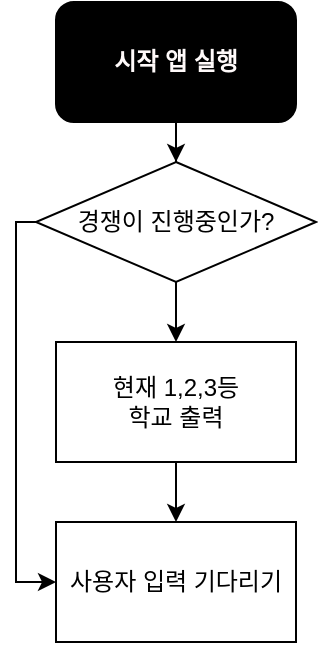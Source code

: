 <mxfile version="20.5.3" type="github">
  <diagram id="lx-rnQh10B7YDGxcXxoP" name="페이지-1">
    <mxGraphModel dx="813" dy="508" grid="1" gridSize="10" guides="1" tooltips="1" connect="1" arrows="1" fold="1" page="1" pageScale="1" pageWidth="827" pageHeight="1169" math="0" shadow="0">
      <root>
        <mxCell id="0" />
        <mxCell id="1" parent="0" />
        <mxCell id="tMGGYB5LBeARhkWClXSp-4" style="edgeStyle=orthogonalEdgeStyle;rounded=0;orthogonalLoop=1;jettySize=auto;html=1;entryX=0.5;entryY=0;entryDx=0;entryDy=0;fontColor=#000000;" edge="1" parent="1" source="tMGGYB5LBeARhkWClXSp-1" target="tMGGYB5LBeARhkWClXSp-2">
          <mxGeometry relative="1" as="geometry" />
        </mxCell>
        <mxCell id="tMGGYB5LBeARhkWClXSp-1" value="&lt;b&gt;&lt;font style=&quot;&quot; color=&quot;#fffafa&quot;&gt;시작 앱 실행&lt;/font&gt;&lt;/b&gt;" style="rounded=1;whiteSpace=wrap;html=1;fillColor=#000000;" vertex="1" parent="1">
          <mxGeometry x="80" y="70" width="120" height="60" as="geometry" />
        </mxCell>
        <mxCell id="tMGGYB5LBeARhkWClXSp-7" style="edgeStyle=orthogonalEdgeStyle;rounded=0;orthogonalLoop=1;jettySize=auto;html=1;entryX=0.5;entryY=0;entryDx=0;entryDy=0;fontColor=#000000;" edge="1" parent="1" source="tMGGYB5LBeARhkWClXSp-2" target="tMGGYB5LBeARhkWClXSp-5">
          <mxGeometry relative="1" as="geometry" />
        </mxCell>
        <mxCell id="tMGGYB5LBeARhkWClXSp-13" style="edgeStyle=orthogonalEdgeStyle;rounded=0;orthogonalLoop=1;jettySize=auto;html=1;entryX=0;entryY=0.5;entryDx=0;entryDy=0;fontColor=#000000;" edge="1" parent="1" source="tMGGYB5LBeARhkWClXSp-2" target="tMGGYB5LBeARhkWClXSp-8">
          <mxGeometry relative="1" as="geometry">
            <Array as="points">
              <mxPoint x="60" y="180" />
              <mxPoint x="60" y="360" />
            </Array>
          </mxGeometry>
        </mxCell>
        <mxCell id="tMGGYB5LBeARhkWClXSp-2" value="&lt;font color=&quot;#000000&quot;&gt;경쟁이 진행중인가?&lt;/font&gt;" style="rhombus;whiteSpace=wrap;html=1;labelBackgroundColor=none;fontColor=#FFFAFA;fillColor=#FFFFFF;" vertex="1" parent="1">
          <mxGeometry x="70" y="150" width="140" height="60" as="geometry" />
        </mxCell>
        <mxCell id="tMGGYB5LBeARhkWClXSp-9" value="" style="edgeStyle=orthogonalEdgeStyle;rounded=0;orthogonalLoop=1;jettySize=auto;html=1;fontColor=#000000;entryX=0.5;entryY=0;entryDx=0;entryDy=0;" edge="1" parent="1" source="tMGGYB5LBeARhkWClXSp-5" target="tMGGYB5LBeARhkWClXSp-8">
          <mxGeometry relative="1" as="geometry">
            <mxPoint x="140" y="320" as="targetPoint" />
          </mxGeometry>
        </mxCell>
        <mxCell id="tMGGYB5LBeARhkWClXSp-5" value="현재 1,2,3등&lt;br&gt;학교 출력" style="rounded=0;whiteSpace=wrap;html=1;labelBackgroundColor=none;fontColor=#000000;fillColor=#FFFFFF;" vertex="1" parent="1">
          <mxGeometry x="80" y="240" width="120" height="60" as="geometry" />
        </mxCell>
        <mxCell id="tMGGYB5LBeARhkWClXSp-8" value="사용자 입력 기다리기" style="rounded=0;whiteSpace=wrap;html=1;labelBackgroundColor=none;fontColor=#000000;fillColor=#FFFFFF;" vertex="1" parent="1">
          <mxGeometry x="80" y="330" width="120" height="60" as="geometry" />
        </mxCell>
      </root>
    </mxGraphModel>
  </diagram>
</mxfile>

